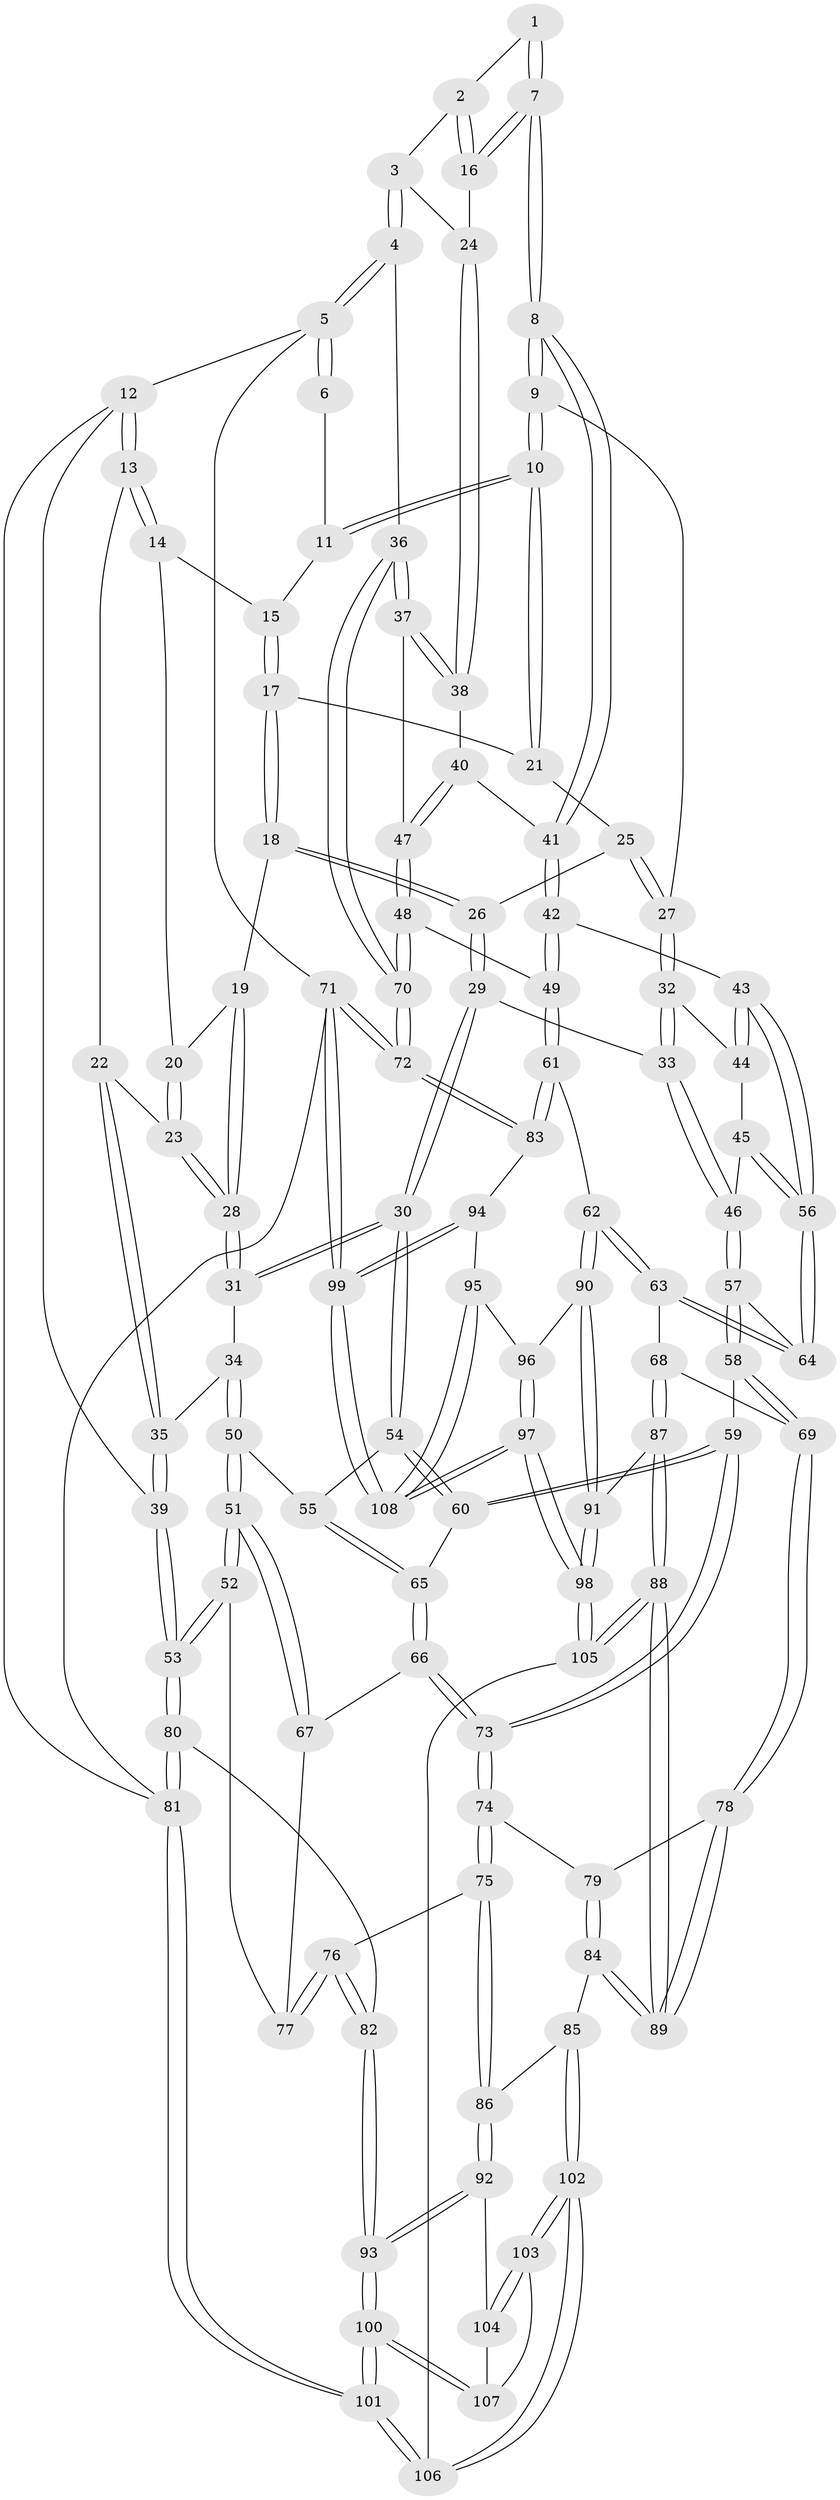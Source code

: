// Generated by graph-tools (version 1.1) at 2025/50/03/09/25 03:50:58]
// undirected, 108 vertices, 267 edges
graph export_dot {
graph [start="1"]
  node [color=gray90,style=filled];
  1 [pos="+0.8816675308718378+0"];
  2 [pos="+0.9332795581680711+0.051438778349895194"];
  3 [pos="+1+0"];
  4 [pos="+1+0"];
  5 [pos="+1+0"];
  6 [pos="+0.8064385594494649+0"];
  7 [pos="+0.8076844207241815+0.15012776687842336"];
  8 [pos="+0.7243971043918478+0.17766332375139404"];
  9 [pos="+0.6834536626218535+0.14348992618570305"];
  10 [pos="+0.6449162980284945+0.029076591132202827"];
  11 [pos="+0.634181347364316+0"];
  12 [pos="+0+0"];
  13 [pos="+0+0"];
  14 [pos="+0.24690156783737546+0"];
  15 [pos="+0.26114467389218876+0"];
  16 [pos="+0.8851178095121615+0.14024451444932423"];
  17 [pos="+0.331777005653251+0.026377879561258245"];
  18 [pos="+0.3414453770186836+0.07215834613805577"];
  19 [pos="+0.24699608628608685+0.14742290794282745"];
  20 [pos="+0.2040565429168818+0.08842068832866291"];
  21 [pos="+0.5431871746136154+0.06481717616396011"];
  22 [pos="+0.10382765672250471+0.14182719456712198"];
  23 [pos="+0.1366471230281873+0.1563339007534772"];
  24 [pos="+0.9124146560699908+0.15049036374943225"];
  25 [pos="+0.41942047521703674+0.11945629558525012"];
  26 [pos="+0.37482354998995576+0.11816653728598621"];
  27 [pos="+0.5340028726926684+0.23472115494586696"];
  28 [pos="+0.20992030791912672+0.22579716189362212"];
  29 [pos="+0.35204453991155477+0.29912291528676704"];
  30 [pos="+0.3170991812516916+0.3100341074675074"];
  31 [pos="+0.22623891954844563+0.27753408872204977"];
  32 [pos="+0.5186606237735069+0.2519081146354846"];
  33 [pos="+0.3646167799376821+0.302264050827904"];
  34 [pos="+0.1947564382040235+0.2947405165973774"];
  35 [pos="+0.027634762202357097+0.2600658948519585"];
  36 [pos="+1+0.2908001859348678"];
  37 [pos="+1+0.291501117833771"];
  38 [pos="+1+0.2829471232331814"];
  39 [pos="+0+0.36294340135953124"];
  40 [pos="+0.8134690689591734+0.27924829398297457"];
  41 [pos="+0.728153323750865+0.19121777294058792"];
  42 [pos="+0.6722988203446745+0.3660717434467044"];
  43 [pos="+0.5856287487323891+0.3798837698686223"];
  44 [pos="+0.5417093183820246+0.3250420182536703"];
  45 [pos="+0.48698445075975105+0.39157569511115614"];
  46 [pos="+0.4302015351871802+0.38681028448108634"];
  47 [pos="+0.8664154858107446+0.447311535785162"];
  48 [pos="+0.8376949917615679+0.5066508252579526"];
  49 [pos="+0.7557247595349755+0.5767347185185722"];
  50 [pos="+0.0983877778980337+0.43746264906272814"];
  51 [pos="+0+0.4660634051755955"];
  52 [pos="+0+0.46590050785676773"];
  53 [pos="+0+0.4634842336075956"];
  54 [pos="+0.2899267087915288+0.4370399458849529"];
  55 [pos="+0.13764047189963083+0.4621226954814793"];
  56 [pos="+0.5505682017277859+0.4300100626641323"];
  57 [pos="+0.4336438326835938+0.4327785393706395"];
  58 [pos="+0.39373678388593847+0.5585735596703308"];
  59 [pos="+0.37079762258639987+0.5519964346111054"];
  60 [pos="+0.3070781913989476+0.4891871878461293"];
  61 [pos="+0.7299936414924183+0.6302177969644638"];
  62 [pos="+0.7121277235389959+0.6338676469665864"];
  63 [pos="+0.5874178487189258+0.6181796355556886"];
  64 [pos="+0.550253198547332+0.4818903174876837"];
  65 [pos="+0.1885555224224826+0.5581149591924532"];
  66 [pos="+0.18801456437457909+0.5646398090452669"];
  67 [pos="+0.1338159071525113+0.59534549702652"];
  68 [pos="+0.5091397965176865+0.6399777583965122"];
  69 [pos="+0.4867988668153401+0.6396129982501254"];
  70 [pos="+1+0.6038876165969274"];
  71 [pos="+1+1"];
  72 [pos="+1+0.8825039727435234"];
  73 [pos="+0.24223771600004984+0.6368249930121217"];
  74 [pos="+0.23747986168890262+0.6840169397361237"];
  75 [pos="+0.17917922676356976+0.7253352822399425"];
  76 [pos="+0.1227615789876236+0.7268720366245967"];
  77 [pos="+0.11560297443005575+0.652435762794006"];
  78 [pos="+0.413125172988882+0.7093613952264775"];
  79 [pos="+0.29922649109617105+0.7139813734956313"];
  80 [pos="+0+0.6035715537577592"];
  81 [pos="+0+1"];
  82 [pos="+0.10041826797954857+0.7403928139530004"];
  83 [pos="+0.7811932946567106+0.6820015563873093"];
  84 [pos="+0.28545545252986143+0.8346670906007493"];
  85 [pos="+0.26874181253607843+0.8398272322118283"];
  86 [pos="+0.23793586261012004+0.8369670560949171"];
  87 [pos="+0.5163248241745525+0.7983904017785226"];
  88 [pos="+0.41493629742684807+0.9067164724858386"];
  89 [pos="+0.3835270499505353+0.8522394468540382"];
  90 [pos="+0.6522771943162606+0.7791324226887945"];
  91 [pos="+0.572290739679821+0.8653275027197196"];
  92 [pos="+0.2166049422993596+0.8555931437059722"];
  93 [pos="+0.06740886026600552+0.9063100527598466"];
  94 [pos="+0.7781329982893797+0.7607414018018204"];
  95 [pos="+0.69888278983309+0.9169015909166347"];
  96 [pos="+0.6610810263335934+0.8294496884164355"];
  97 [pos="+0.5390939555840715+1"];
  98 [pos="+0.5242258797369386+1"];
  99 [pos="+0.883507326563524+1"];
  100 [pos="+0.004313754072334954+1"];
  101 [pos="+0+1"];
  102 [pos="+0.28012451811263095+0.9616832988305658"];
  103 [pos="+0.26278213526341077+0.954904414440726"];
  104 [pos="+0.2200142652785607+0.8776481468525297"];
  105 [pos="+0.4802668838906709+1"];
  106 [pos="+0.4660100073358557+1"];
  107 [pos="+0.2135237407726268+0.9464277167558814"];
  108 [pos="+0.6755552857278428+1"];
  1 -- 2;
  1 -- 7;
  1 -- 7;
  2 -- 3;
  2 -- 16;
  2 -- 16;
  3 -- 4;
  3 -- 4;
  3 -- 24;
  4 -- 5;
  4 -- 5;
  4 -- 36;
  5 -- 6;
  5 -- 6;
  5 -- 12;
  5 -- 71;
  6 -- 11;
  7 -- 8;
  7 -- 8;
  7 -- 16;
  7 -- 16;
  8 -- 9;
  8 -- 9;
  8 -- 41;
  8 -- 41;
  9 -- 10;
  9 -- 10;
  9 -- 27;
  10 -- 11;
  10 -- 11;
  10 -- 21;
  10 -- 21;
  11 -- 15;
  12 -- 13;
  12 -- 13;
  12 -- 39;
  12 -- 81;
  13 -- 14;
  13 -- 14;
  13 -- 22;
  14 -- 15;
  14 -- 20;
  15 -- 17;
  15 -- 17;
  16 -- 24;
  17 -- 18;
  17 -- 18;
  17 -- 21;
  18 -- 19;
  18 -- 26;
  18 -- 26;
  19 -- 20;
  19 -- 28;
  19 -- 28;
  20 -- 23;
  20 -- 23;
  21 -- 25;
  22 -- 23;
  22 -- 35;
  22 -- 35;
  23 -- 28;
  23 -- 28;
  24 -- 38;
  24 -- 38;
  25 -- 26;
  25 -- 27;
  25 -- 27;
  26 -- 29;
  26 -- 29;
  27 -- 32;
  27 -- 32;
  28 -- 31;
  28 -- 31;
  29 -- 30;
  29 -- 30;
  29 -- 33;
  30 -- 31;
  30 -- 31;
  30 -- 54;
  30 -- 54;
  31 -- 34;
  32 -- 33;
  32 -- 33;
  32 -- 44;
  33 -- 46;
  33 -- 46;
  34 -- 35;
  34 -- 50;
  34 -- 50;
  35 -- 39;
  35 -- 39;
  36 -- 37;
  36 -- 37;
  36 -- 70;
  36 -- 70;
  37 -- 38;
  37 -- 38;
  37 -- 47;
  38 -- 40;
  39 -- 53;
  39 -- 53;
  40 -- 41;
  40 -- 47;
  40 -- 47;
  41 -- 42;
  41 -- 42;
  42 -- 43;
  42 -- 49;
  42 -- 49;
  43 -- 44;
  43 -- 44;
  43 -- 56;
  43 -- 56;
  44 -- 45;
  45 -- 46;
  45 -- 56;
  45 -- 56;
  46 -- 57;
  46 -- 57;
  47 -- 48;
  47 -- 48;
  48 -- 49;
  48 -- 70;
  48 -- 70;
  49 -- 61;
  49 -- 61;
  50 -- 51;
  50 -- 51;
  50 -- 55;
  51 -- 52;
  51 -- 52;
  51 -- 67;
  51 -- 67;
  52 -- 53;
  52 -- 53;
  52 -- 77;
  53 -- 80;
  53 -- 80;
  54 -- 55;
  54 -- 60;
  54 -- 60;
  55 -- 65;
  55 -- 65;
  56 -- 64;
  56 -- 64;
  57 -- 58;
  57 -- 58;
  57 -- 64;
  58 -- 59;
  58 -- 69;
  58 -- 69;
  59 -- 60;
  59 -- 60;
  59 -- 73;
  59 -- 73;
  60 -- 65;
  61 -- 62;
  61 -- 83;
  61 -- 83;
  62 -- 63;
  62 -- 63;
  62 -- 90;
  62 -- 90;
  63 -- 64;
  63 -- 64;
  63 -- 68;
  65 -- 66;
  65 -- 66;
  66 -- 67;
  66 -- 73;
  66 -- 73;
  67 -- 77;
  68 -- 69;
  68 -- 87;
  68 -- 87;
  69 -- 78;
  69 -- 78;
  70 -- 72;
  70 -- 72;
  71 -- 72;
  71 -- 72;
  71 -- 99;
  71 -- 99;
  71 -- 81;
  72 -- 83;
  72 -- 83;
  73 -- 74;
  73 -- 74;
  74 -- 75;
  74 -- 75;
  74 -- 79;
  75 -- 76;
  75 -- 86;
  75 -- 86;
  76 -- 77;
  76 -- 77;
  76 -- 82;
  76 -- 82;
  78 -- 79;
  78 -- 89;
  78 -- 89;
  79 -- 84;
  79 -- 84;
  80 -- 81;
  80 -- 81;
  80 -- 82;
  81 -- 101;
  81 -- 101;
  82 -- 93;
  82 -- 93;
  83 -- 94;
  84 -- 85;
  84 -- 89;
  84 -- 89;
  85 -- 86;
  85 -- 102;
  85 -- 102;
  86 -- 92;
  86 -- 92;
  87 -- 88;
  87 -- 88;
  87 -- 91;
  88 -- 89;
  88 -- 89;
  88 -- 105;
  88 -- 105;
  90 -- 91;
  90 -- 91;
  90 -- 96;
  91 -- 98;
  91 -- 98;
  92 -- 93;
  92 -- 93;
  92 -- 104;
  93 -- 100;
  93 -- 100;
  94 -- 95;
  94 -- 99;
  94 -- 99;
  95 -- 96;
  95 -- 108;
  95 -- 108;
  96 -- 97;
  96 -- 97;
  97 -- 98;
  97 -- 98;
  97 -- 108;
  97 -- 108;
  98 -- 105;
  98 -- 105;
  99 -- 108;
  99 -- 108;
  100 -- 101;
  100 -- 101;
  100 -- 107;
  100 -- 107;
  101 -- 106;
  101 -- 106;
  102 -- 103;
  102 -- 103;
  102 -- 106;
  102 -- 106;
  103 -- 104;
  103 -- 104;
  103 -- 107;
  104 -- 107;
  105 -- 106;
}
